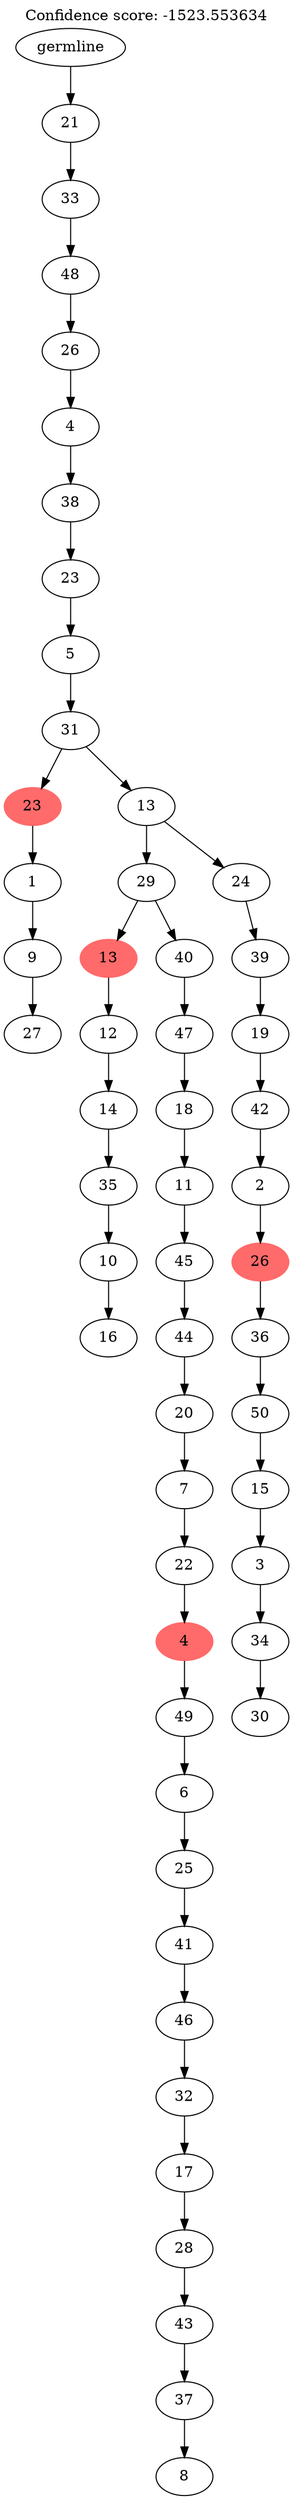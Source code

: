 digraph g {
	"53" -> "54";
	"54" [label="27"];
	"52" -> "53";
	"53" [label="9"];
	"51" -> "52";
	"52" [label="1"];
	"49" -> "50";
	"50" [label="16"];
	"48" -> "49";
	"49" [label="10"];
	"47" -> "48";
	"48" [label="35"];
	"46" -> "47";
	"47" [label="14"];
	"45" -> "46";
	"46" [label="12"];
	"43" -> "44";
	"44" [label="8"];
	"42" -> "43";
	"43" [label="37"];
	"41" -> "42";
	"42" [label="43"];
	"40" -> "41";
	"41" [label="28"];
	"39" -> "40";
	"40" [label="17"];
	"38" -> "39";
	"39" [label="32"];
	"37" -> "38";
	"38" [label="46"];
	"36" -> "37";
	"37" [label="41"];
	"35" -> "36";
	"36" [label="25"];
	"34" -> "35";
	"35" [label="6"];
	"33" -> "34";
	"34" [label="49"];
	"32" -> "33";
	"33" [color=indianred1, style=filled, label="4"];
	"31" -> "32";
	"32" [label="22"];
	"30" -> "31";
	"31" [label="7"];
	"29" -> "30";
	"30" [label="20"];
	"28" -> "29";
	"29" [label="44"];
	"27" -> "28";
	"28" [label="45"];
	"26" -> "27";
	"27" [label="11"];
	"25" -> "26";
	"26" [label="18"];
	"24" -> "25";
	"25" [label="47"];
	"23" -> "24";
	"24" [label="40"];
	"23" -> "45";
	"45" [color=indianred1, style=filled, label="13"];
	"21" -> "22";
	"22" [label="30"];
	"20" -> "21";
	"21" [label="34"];
	"19" -> "20";
	"20" [label="3"];
	"18" -> "19";
	"19" [label="15"];
	"17" -> "18";
	"18" [label="50"];
	"16" -> "17";
	"17" [label="36"];
	"15" -> "16";
	"16" [color=indianred1, style=filled, label="26"];
	"14" -> "15";
	"15" [label="2"];
	"13" -> "14";
	"14" [label="42"];
	"12" -> "13";
	"13" [label="19"];
	"11" -> "12";
	"12" [label="39"];
	"10" -> "11";
	"11" [label="24"];
	"10" -> "23";
	"23" [label="29"];
	"9" -> "10";
	"10" [label="13"];
	"9" -> "51";
	"51" [color=indianred1, style=filled, label="23"];
	"8" -> "9";
	"9" [label="31"];
	"7" -> "8";
	"8" [label="5"];
	"6" -> "7";
	"7" [label="23"];
	"5" -> "6";
	"6" [label="38"];
	"4" -> "5";
	"5" [label="4"];
	"3" -> "4";
	"4" [label="26"];
	"2" -> "3";
	"3" [label="48"];
	"1" -> "2";
	"2" [label="33"];
	"0" -> "1";
	"1" [label="21"];
	"0" [label="germline"];
	labelloc="t";
	label="Confidence score: -1523.553634";
}
